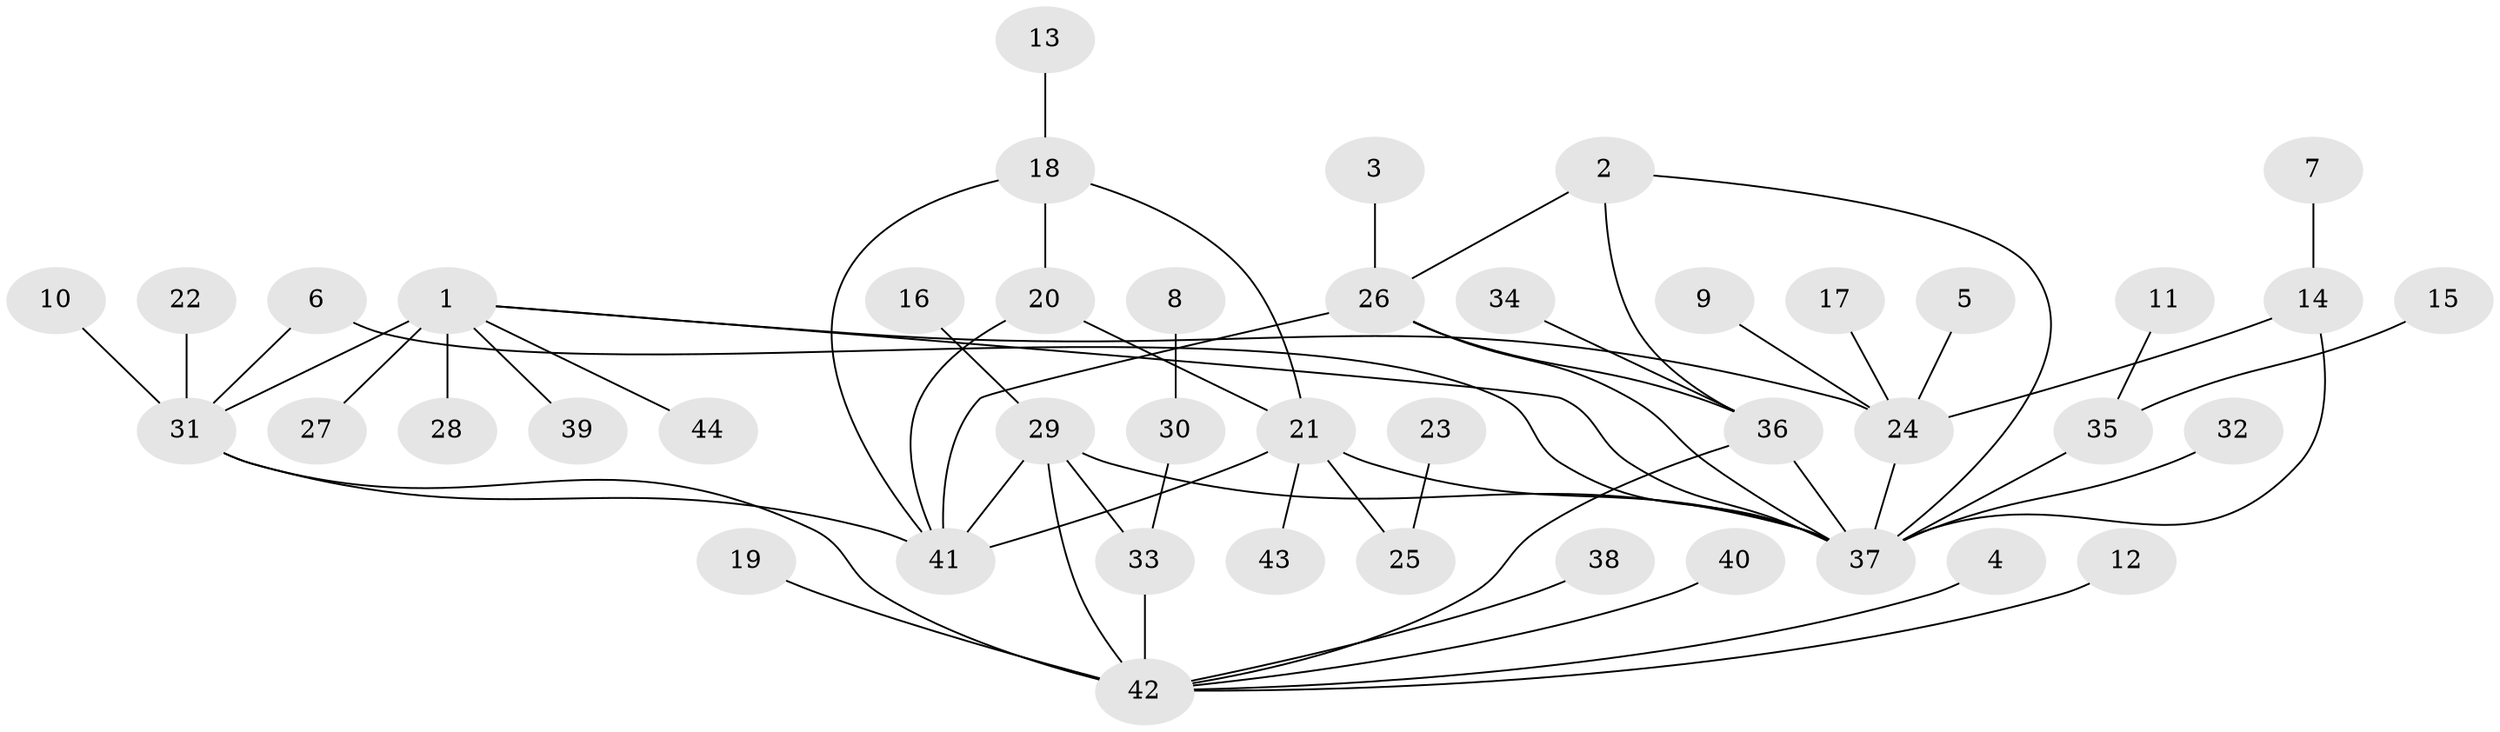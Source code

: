// original degree distribution, {6: 0.034482758620689655, 5: 0.08045977011494253, 9: 0.022988505747126436, 10: 0.022988505747126436, 4: 0.034482758620689655, 3: 0.04597701149425287, 7: 0.034482758620689655, 8: 0.011494252873563218, 1: 0.5747126436781609, 2: 0.13793103448275862}
// Generated by graph-tools (version 1.1) at 2025/26/03/09/25 03:26:37]
// undirected, 44 vertices, 58 edges
graph export_dot {
graph [start="1"]
  node [color=gray90,style=filled];
  1;
  2;
  3;
  4;
  5;
  6;
  7;
  8;
  9;
  10;
  11;
  12;
  13;
  14;
  15;
  16;
  17;
  18;
  19;
  20;
  21;
  22;
  23;
  24;
  25;
  26;
  27;
  28;
  29;
  30;
  31;
  32;
  33;
  34;
  35;
  36;
  37;
  38;
  39;
  40;
  41;
  42;
  43;
  44;
  1 -- 24 [weight=1.0];
  1 -- 27 [weight=1.0];
  1 -- 28 [weight=1.0];
  1 -- 31 [weight=3.0];
  1 -- 37 [weight=1.0];
  1 -- 39 [weight=1.0];
  1 -- 44 [weight=1.0];
  2 -- 26 [weight=1.0];
  2 -- 36 [weight=1.0];
  2 -- 37 [weight=1.0];
  3 -- 26 [weight=1.0];
  4 -- 42 [weight=1.0];
  5 -- 24 [weight=1.0];
  6 -- 31 [weight=1.0];
  6 -- 37 [weight=1.0];
  7 -- 14 [weight=1.0];
  8 -- 30 [weight=1.0];
  9 -- 24 [weight=1.0];
  10 -- 31 [weight=1.0];
  11 -- 35 [weight=1.0];
  12 -- 42 [weight=1.0];
  13 -- 18 [weight=1.0];
  14 -- 24 [weight=1.0];
  14 -- 37 [weight=2.0];
  15 -- 35 [weight=1.0];
  16 -- 29 [weight=1.0];
  17 -- 24 [weight=1.0];
  18 -- 20 [weight=1.0];
  18 -- 21 [weight=1.0];
  18 -- 41 [weight=1.0];
  19 -- 42 [weight=1.0];
  20 -- 21 [weight=1.0];
  20 -- 41 [weight=1.0];
  21 -- 25 [weight=1.0];
  21 -- 37 [weight=1.0];
  21 -- 41 [weight=1.0];
  21 -- 43 [weight=1.0];
  22 -- 31 [weight=1.0];
  23 -- 25 [weight=1.0];
  24 -- 37 [weight=2.0];
  26 -- 36 [weight=1.0];
  26 -- 37 [weight=1.0];
  26 -- 41 [weight=1.0];
  29 -- 33 [weight=1.0];
  29 -- 37 [weight=1.0];
  29 -- 41 [weight=2.0];
  29 -- 42 [weight=2.0];
  30 -- 33 [weight=1.0];
  31 -- 41 [weight=1.0];
  31 -- 42 [weight=1.0];
  32 -- 37 [weight=1.0];
  33 -- 42 [weight=2.0];
  34 -- 36 [weight=1.0];
  35 -- 37 [weight=1.0];
  36 -- 37 [weight=1.0];
  36 -- 42 [weight=1.0];
  38 -- 42 [weight=1.0];
  40 -- 42 [weight=1.0];
}
